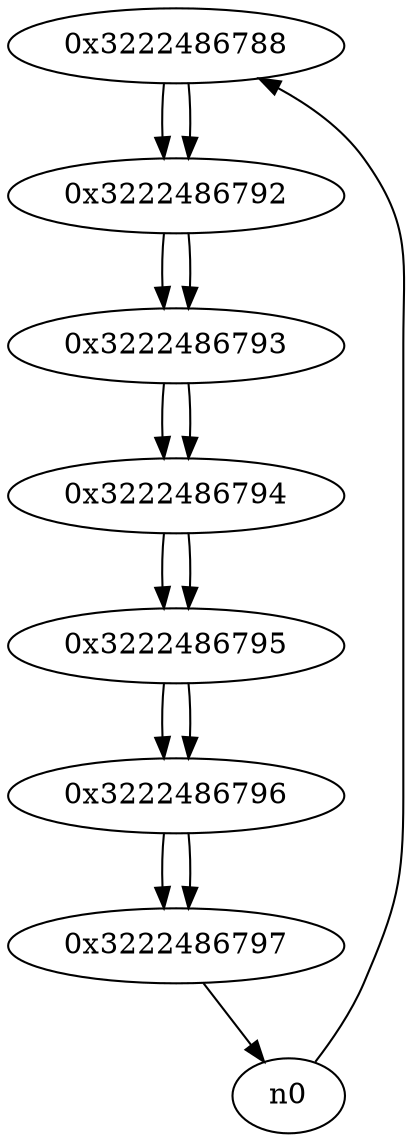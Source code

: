 digraph G{
/* nodes */
  n1 [label="0x3222486788"]
  n2 [label="0x3222486792"]
  n3 [label="0x3222486793"]
  n4 [label="0x3222486794"]
  n5 [label="0x3222486795"]
  n6 [label="0x3222486796"]
  n7 [label="0x3222486797"]
/* edges */
n1 -> n2;
n0 -> n1;
n2 -> n3;
n1 -> n2;
n3 -> n4;
n2 -> n3;
n4 -> n5;
n3 -> n4;
n5 -> n6;
n4 -> n5;
n6 -> n7;
n5 -> n6;
n7 -> n0;
n6 -> n7;
}
